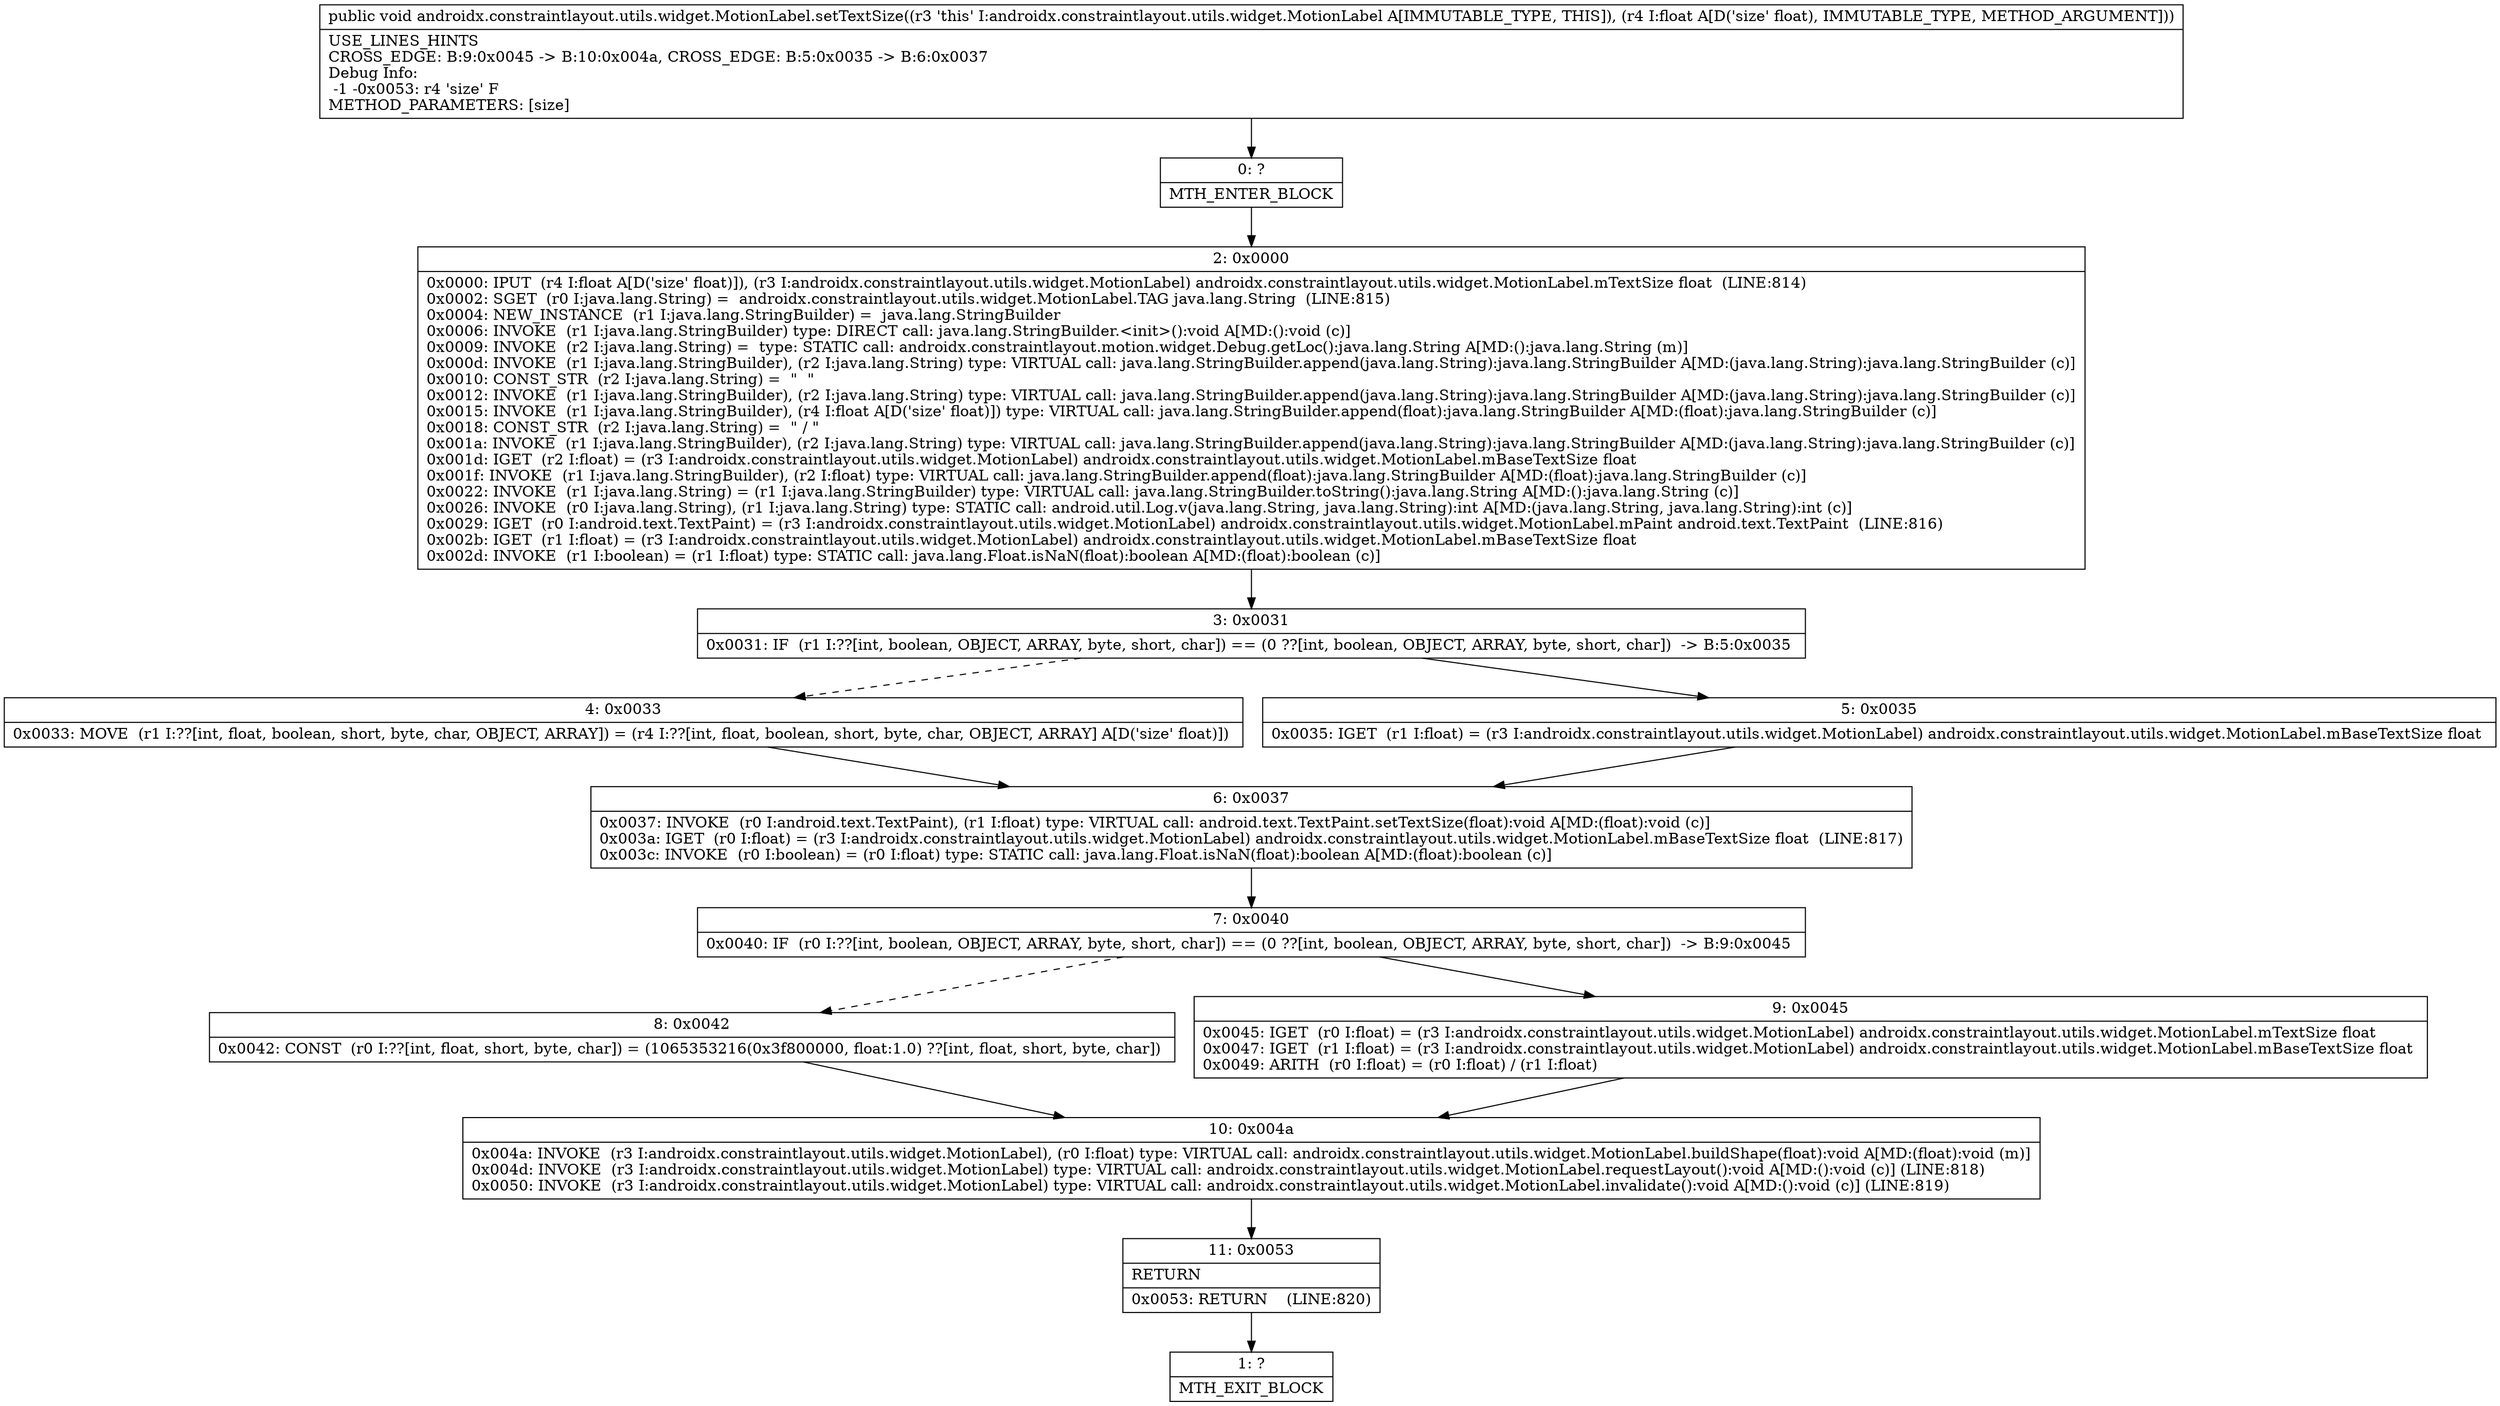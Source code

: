 digraph "CFG forandroidx.constraintlayout.utils.widget.MotionLabel.setTextSize(F)V" {
Node_0 [shape=record,label="{0\:\ ?|MTH_ENTER_BLOCK\l}"];
Node_2 [shape=record,label="{2\:\ 0x0000|0x0000: IPUT  (r4 I:float A[D('size' float)]), (r3 I:androidx.constraintlayout.utils.widget.MotionLabel) androidx.constraintlayout.utils.widget.MotionLabel.mTextSize float  (LINE:814)\l0x0002: SGET  (r0 I:java.lang.String) =  androidx.constraintlayout.utils.widget.MotionLabel.TAG java.lang.String  (LINE:815)\l0x0004: NEW_INSTANCE  (r1 I:java.lang.StringBuilder) =  java.lang.StringBuilder \l0x0006: INVOKE  (r1 I:java.lang.StringBuilder) type: DIRECT call: java.lang.StringBuilder.\<init\>():void A[MD:():void (c)]\l0x0009: INVOKE  (r2 I:java.lang.String) =  type: STATIC call: androidx.constraintlayout.motion.widget.Debug.getLoc():java.lang.String A[MD:():java.lang.String (m)]\l0x000d: INVOKE  (r1 I:java.lang.StringBuilder), (r2 I:java.lang.String) type: VIRTUAL call: java.lang.StringBuilder.append(java.lang.String):java.lang.StringBuilder A[MD:(java.lang.String):java.lang.StringBuilder (c)]\l0x0010: CONST_STR  (r2 I:java.lang.String) =  \"  \" \l0x0012: INVOKE  (r1 I:java.lang.StringBuilder), (r2 I:java.lang.String) type: VIRTUAL call: java.lang.StringBuilder.append(java.lang.String):java.lang.StringBuilder A[MD:(java.lang.String):java.lang.StringBuilder (c)]\l0x0015: INVOKE  (r1 I:java.lang.StringBuilder), (r4 I:float A[D('size' float)]) type: VIRTUAL call: java.lang.StringBuilder.append(float):java.lang.StringBuilder A[MD:(float):java.lang.StringBuilder (c)]\l0x0018: CONST_STR  (r2 I:java.lang.String) =  \" \/ \" \l0x001a: INVOKE  (r1 I:java.lang.StringBuilder), (r2 I:java.lang.String) type: VIRTUAL call: java.lang.StringBuilder.append(java.lang.String):java.lang.StringBuilder A[MD:(java.lang.String):java.lang.StringBuilder (c)]\l0x001d: IGET  (r2 I:float) = (r3 I:androidx.constraintlayout.utils.widget.MotionLabel) androidx.constraintlayout.utils.widget.MotionLabel.mBaseTextSize float \l0x001f: INVOKE  (r1 I:java.lang.StringBuilder), (r2 I:float) type: VIRTUAL call: java.lang.StringBuilder.append(float):java.lang.StringBuilder A[MD:(float):java.lang.StringBuilder (c)]\l0x0022: INVOKE  (r1 I:java.lang.String) = (r1 I:java.lang.StringBuilder) type: VIRTUAL call: java.lang.StringBuilder.toString():java.lang.String A[MD:():java.lang.String (c)]\l0x0026: INVOKE  (r0 I:java.lang.String), (r1 I:java.lang.String) type: STATIC call: android.util.Log.v(java.lang.String, java.lang.String):int A[MD:(java.lang.String, java.lang.String):int (c)]\l0x0029: IGET  (r0 I:android.text.TextPaint) = (r3 I:androidx.constraintlayout.utils.widget.MotionLabel) androidx.constraintlayout.utils.widget.MotionLabel.mPaint android.text.TextPaint  (LINE:816)\l0x002b: IGET  (r1 I:float) = (r3 I:androidx.constraintlayout.utils.widget.MotionLabel) androidx.constraintlayout.utils.widget.MotionLabel.mBaseTextSize float \l0x002d: INVOKE  (r1 I:boolean) = (r1 I:float) type: STATIC call: java.lang.Float.isNaN(float):boolean A[MD:(float):boolean (c)]\l}"];
Node_3 [shape=record,label="{3\:\ 0x0031|0x0031: IF  (r1 I:??[int, boolean, OBJECT, ARRAY, byte, short, char]) == (0 ??[int, boolean, OBJECT, ARRAY, byte, short, char])  \-\> B:5:0x0035 \l}"];
Node_4 [shape=record,label="{4\:\ 0x0033|0x0033: MOVE  (r1 I:??[int, float, boolean, short, byte, char, OBJECT, ARRAY]) = (r4 I:??[int, float, boolean, short, byte, char, OBJECT, ARRAY] A[D('size' float)]) \l}"];
Node_6 [shape=record,label="{6\:\ 0x0037|0x0037: INVOKE  (r0 I:android.text.TextPaint), (r1 I:float) type: VIRTUAL call: android.text.TextPaint.setTextSize(float):void A[MD:(float):void (c)]\l0x003a: IGET  (r0 I:float) = (r3 I:androidx.constraintlayout.utils.widget.MotionLabel) androidx.constraintlayout.utils.widget.MotionLabel.mBaseTextSize float  (LINE:817)\l0x003c: INVOKE  (r0 I:boolean) = (r0 I:float) type: STATIC call: java.lang.Float.isNaN(float):boolean A[MD:(float):boolean (c)]\l}"];
Node_7 [shape=record,label="{7\:\ 0x0040|0x0040: IF  (r0 I:??[int, boolean, OBJECT, ARRAY, byte, short, char]) == (0 ??[int, boolean, OBJECT, ARRAY, byte, short, char])  \-\> B:9:0x0045 \l}"];
Node_8 [shape=record,label="{8\:\ 0x0042|0x0042: CONST  (r0 I:??[int, float, short, byte, char]) = (1065353216(0x3f800000, float:1.0) ??[int, float, short, byte, char]) \l}"];
Node_10 [shape=record,label="{10\:\ 0x004a|0x004a: INVOKE  (r3 I:androidx.constraintlayout.utils.widget.MotionLabel), (r0 I:float) type: VIRTUAL call: androidx.constraintlayout.utils.widget.MotionLabel.buildShape(float):void A[MD:(float):void (m)]\l0x004d: INVOKE  (r3 I:androidx.constraintlayout.utils.widget.MotionLabel) type: VIRTUAL call: androidx.constraintlayout.utils.widget.MotionLabel.requestLayout():void A[MD:():void (c)] (LINE:818)\l0x0050: INVOKE  (r3 I:androidx.constraintlayout.utils.widget.MotionLabel) type: VIRTUAL call: androidx.constraintlayout.utils.widget.MotionLabel.invalidate():void A[MD:():void (c)] (LINE:819)\l}"];
Node_11 [shape=record,label="{11\:\ 0x0053|RETURN\l|0x0053: RETURN    (LINE:820)\l}"];
Node_1 [shape=record,label="{1\:\ ?|MTH_EXIT_BLOCK\l}"];
Node_9 [shape=record,label="{9\:\ 0x0045|0x0045: IGET  (r0 I:float) = (r3 I:androidx.constraintlayout.utils.widget.MotionLabel) androidx.constraintlayout.utils.widget.MotionLabel.mTextSize float \l0x0047: IGET  (r1 I:float) = (r3 I:androidx.constraintlayout.utils.widget.MotionLabel) androidx.constraintlayout.utils.widget.MotionLabel.mBaseTextSize float \l0x0049: ARITH  (r0 I:float) = (r0 I:float) \/ (r1 I:float) \l}"];
Node_5 [shape=record,label="{5\:\ 0x0035|0x0035: IGET  (r1 I:float) = (r3 I:androidx.constraintlayout.utils.widget.MotionLabel) androidx.constraintlayout.utils.widget.MotionLabel.mBaseTextSize float \l}"];
MethodNode[shape=record,label="{public void androidx.constraintlayout.utils.widget.MotionLabel.setTextSize((r3 'this' I:androidx.constraintlayout.utils.widget.MotionLabel A[IMMUTABLE_TYPE, THIS]), (r4 I:float A[D('size' float), IMMUTABLE_TYPE, METHOD_ARGUMENT]))  | USE_LINES_HINTS\lCROSS_EDGE: B:9:0x0045 \-\> B:10:0x004a, CROSS_EDGE: B:5:0x0035 \-\> B:6:0x0037\lDebug Info:\l  \-1 \-0x0053: r4 'size' F\lMETHOD_PARAMETERS: [size]\l}"];
MethodNode -> Node_0;Node_0 -> Node_2;
Node_2 -> Node_3;
Node_3 -> Node_4[style=dashed];
Node_3 -> Node_5;
Node_4 -> Node_6;
Node_6 -> Node_7;
Node_7 -> Node_8[style=dashed];
Node_7 -> Node_9;
Node_8 -> Node_10;
Node_10 -> Node_11;
Node_11 -> Node_1;
Node_9 -> Node_10;
Node_5 -> Node_6;
}

